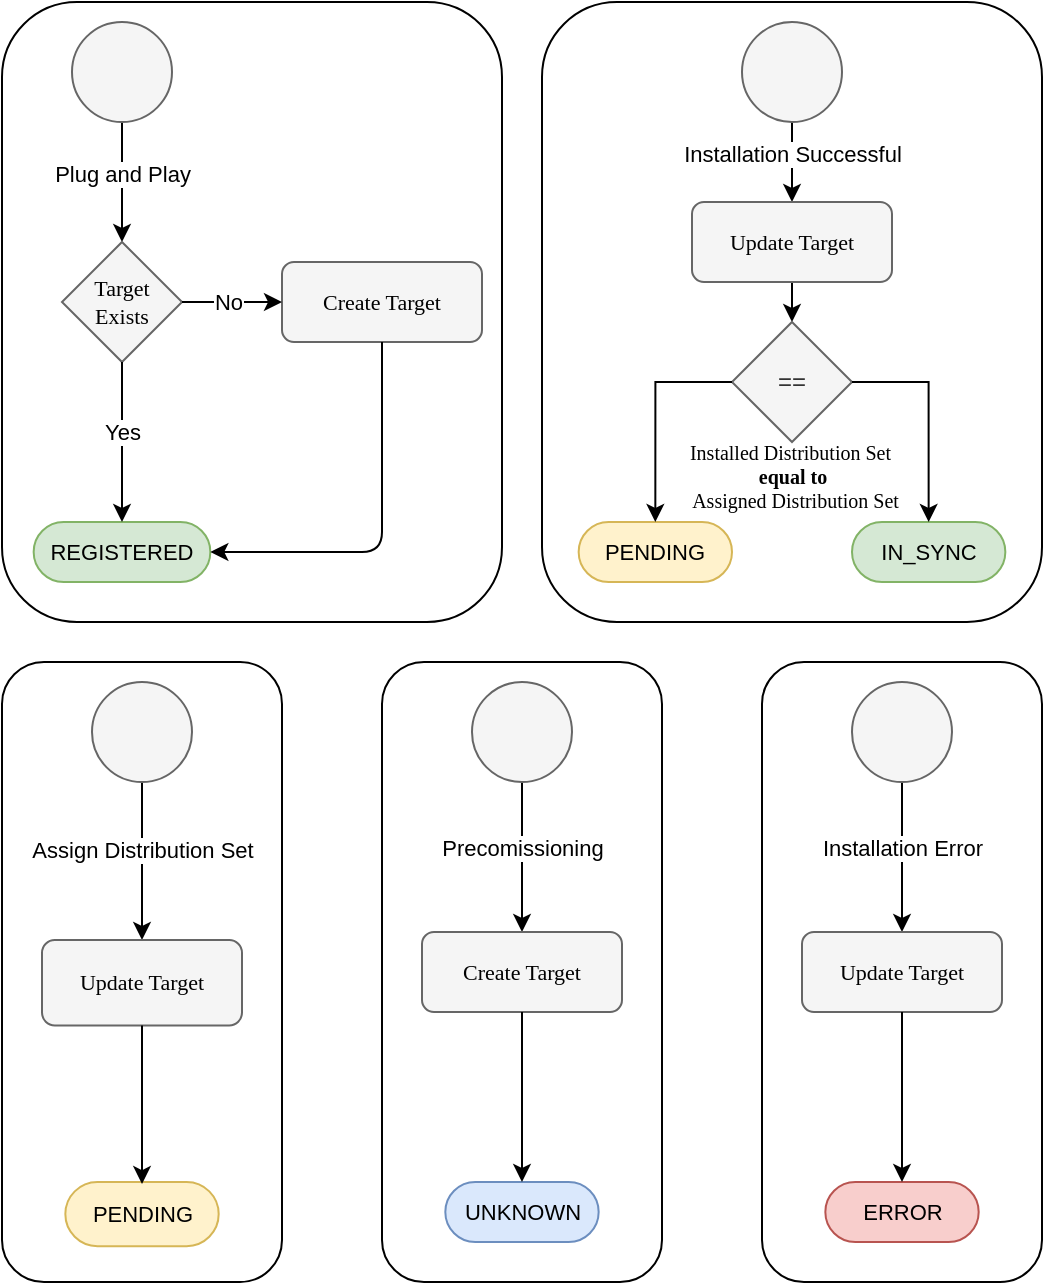 <mxfile version="28.2.5">
  <diagram name="Page-1" id="zlJZGHEHZJ7WvIRo8TRg">
    <mxGraphModel dx="1722" dy="1060" grid="1" gridSize="10" guides="1" tooltips="1" connect="1" arrows="1" fold="1" page="1" pageScale="1" pageWidth="827" pageHeight="1169" math="0" shadow="0">
      <root>
        <mxCell id="0" />
        <mxCell id="1" parent="0" />
        <mxCell id="6n5c7gBIqpkrS82uDkZF-33" value="" style="rounded=1;whiteSpace=wrap;html=1;" vertex="1" parent="1">
          <mxGeometry x="60" y="80" width="250" height="310" as="geometry" />
        </mxCell>
        <mxCell id="6n5c7gBIqpkrS82uDkZF-5" style="edgeStyle=orthogonalEdgeStyle;rounded=0;orthogonalLoop=1;jettySize=auto;html=1;exitX=0.5;exitY=1;exitDx=0;exitDy=0;entryX=0.5;entryY=0;entryDx=0;entryDy=0;" edge="1" parent="1" source="6n5c7gBIqpkrS82uDkZF-1" target="6n5c7gBIqpkrS82uDkZF-3">
          <mxGeometry relative="1" as="geometry" />
        </mxCell>
        <mxCell id="6n5c7gBIqpkrS82uDkZF-14" value="Plug and Play" style="edgeLabel;html=1;align=center;verticalAlign=middle;resizable=0;points=[];" vertex="1" connectable="0" parent="6n5c7gBIqpkrS82uDkZF-5">
          <mxGeometry x="-0.133" relative="1" as="geometry">
            <mxPoint as="offset" />
          </mxGeometry>
        </mxCell>
        <mxCell id="6n5c7gBIqpkrS82uDkZF-1" value="" style="ellipse;whiteSpace=wrap;html=1;aspect=fixed;fillColor=#f5f5f5;fontColor=#333333;strokeColor=#666666;" vertex="1" parent="1">
          <mxGeometry x="95" y="90" width="50" height="50" as="geometry" />
        </mxCell>
        <mxCell id="6n5c7gBIqpkrS82uDkZF-3" value="" style="rhombus;whiteSpace=wrap;html=1;fillColor=#f5f5f5;fontColor=#333333;strokeColor=#666666;" vertex="1" parent="1">
          <mxGeometry x="90" y="200" width="60" height="60" as="geometry" />
        </mxCell>
        <mxCell id="6n5c7gBIqpkrS82uDkZF-8" value="&lt;font style=&quot;font-size: 11px;&quot;&gt;REGISTERED&lt;/font&gt;" style="html=1;dashed=0;whiteSpace=wrap;shape=mxgraph.dfd.start;fillColor=#d5e8d4;strokeColor=#82b366;" vertex="1" parent="1">
          <mxGeometry x="75.83" y="340" width="88.34" height="30" as="geometry" />
        </mxCell>
        <mxCell id="6n5c7gBIqpkrS82uDkZF-9" value="" style="rounded=1;whiteSpace=wrap;html=1;fillColor=#f5f5f5;fontColor=#333333;strokeColor=#666666;" vertex="1" parent="1">
          <mxGeometry x="200" y="210" width="100" height="40" as="geometry" />
        </mxCell>
        <mxCell id="6n5c7gBIqpkrS82uDkZF-10" value="Create Target" style="text;html=1;align=center;verticalAlign=middle;whiteSpace=wrap;rounded=0;horizontal=1;fontFamily=Times New Roman;fontSize=11;" vertex="1" parent="1">
          <mxGeometry x="215" y="215" width="70" height="30" as="geometry" />
        </mxCell>
        <mxCell id="6n5c7gBIqpkrS82uDkZF-11" value="Target Exists" style="text;html=1;align=center;verticalAlign=middle;whiteSpace=wrap;rounded=0;horizontal=1;fontFamily=Times New Roman;fontSize=11;" vertex="1" parent="1">
          <mxGeometry x="95" y="215" width="50" height="30" as="geometry" />
        </mxCell>
        <mxCell id="6n5c7gBIqpkrS82uDkZF-12" style="edgeStyle=orthogonalEdgeStyle;rounded=0;orthogonalLoop=1;jettySize=auto;html=1;exitX=1;exitY=0.5;exitDx=0;exitDy=0;" edge="1" parent="1" source="6n5c7gBIqpkrS82uDkZF-3">
          <mxGeometry relative="1" as="geometry">
            <mxPoint x="200" y="230" as="targetPoint" />
          </mxGeometry>
        </mxCell>
        <mxCell id="6n5c7gBIqpkrS82uDkZF-13" value="No" style="edgeLabel;html=1;align=center;verticalAlign=middle;resizable=0;points=[];" vertex="1" connectable="0" parent="6n5c7gBIqpkrS82uDkZF-12">
          <mxGeometry x="-0.082" relative="1" as="geometry">
            <mxPoint as="offset" />
          </mxGeometry>
        </mxCell>
        <mxCell id="6n5c7gBIqpkrS82uDkZF-15" style="edgeStyle=orthogonalEdgeStyle;rounded=0;orthogonalLoop=1;jettySize=auto;html=1;exitX=0.5;exitY=1;exitDx=0;exitDy=0;entryX=0.5;entryY=0.5;entryDx=0;entryDy=-15;entryPerimeter=0;" edge="1" parent="1" source="6n5c7gBIqpkrS82uDkZF-3" target="6n5c7gBIqpkrS82uDkZF-8">
          <mxGeometry relative="1" as="geometry">
            <mxPoint x="120" y="310" as="targetPoint" />
          </mxGeometry>
        </mxCell>
        <mxCell id="6n5c7gBIqpkrS82uDkZF-16" value="Yes" style="edgeLabel;html=1;align=center;verticalAlign=middle;resizable=0;points=[];" vertex="1" connectable="0" parent="6n5c7gBIqpkrS82uDkZF-15">
          <mxGeometry x="-0.133" relative="1" as="geometry">
            <mxPoint as="offset" />
          </mxGeometry>
        </mxCell>
        <mxCell id="6n5c7gBIqpkrS82uDkZF-17" style="edgeStyle=orthogonalEdgeStyle;rounded=1;orthogonalLoop=1;jettySize=auto;html=1;exitX=0.5;exitY=1;exitDx=0;exitDy=0;entryX=1;entryY=0.5;entryDx=0;entryDy=0;entryPerimeter=0;flowAnimation=0;shadow=0;jumpStyle=none;curved=0;" edge="1" parent="1" source="6n5c7gBIqpkrS82uDkZF-9" target="6n5c7gBIqpkrS82uDkZF-8">
          <mxGeometry relative="1" as="geometry">
            <Array as="points">
              <mxPoint x="250" y="355" />
            </Array>
          </mxGeometry>
        </mxCell>
        <mxCell id="6n5c7gBIqpkrS82uDkZF-75" value="" style="group" vertex="1" connectable="0" parent="1">
          <mxGeometry x="440" y="410" width="140" height="310" as="geometry" />
        </mxCell>
        <mxCell id="6n5c7gBIqpkrS82uDkZF-67" value="" style="rounded=1;whiteSpace=wrap;html=1;" vertex="1" parent="6n5c7gBIqpkrS82uDkZF-75">
          <mxGeometry width="140" height="310" as="geometry" />
        </mxCell>
        <mxCell id="6n5c7gBIqpkrS82uDkZF-68" style="edgeStyle=orthogonalEdgeStyle;rounded=0;orthogonalLoop=1;jettySize=auto;html=1;exitX=0.5;exitY=1;exitDx=0;exitDy=0;entryX=0.5;entryY=0;entryDx=0;entryDy=0;" edge="1" parent="6n5c7gBIqpkrS82uDkZF-75" source="6n5c7gBIqpkrS82uDkZF-70" target="6n5c7gBIqpkrS82uDkZF-72">
          <mxGeometry relative="1" as="geometry">
            <mxPoint x="70.0" y="120" as="targetPoint" />
          </mxGeometry>
        </mxCell>
        <mxCell id="6n5c7gBIqpkrS82uDkZF-69" value="Installation Error" style="edgeLabel;html=1;align=center;verticalAlign=middle;resizable=0;points=[];" vertex="1" connectable="0" parent="6n5c7gBIqpkrS82uDkZF-68">
          <mxGeometry x="-0.133" relative="1" as="geometry">
            <mxPoint as="offset" />
          </mxGeometry>
        </mxCell>
        <mxCell id="6n5c7gBIqpkrS82uDkZF-70" value="" style="ellipse;whiteSpace=wrap;html=1;aspect=fixed;fillColor=#f5f5f5;fontColor=#333333;strokeColor=#666666;" vertex="1" parent="6n5c7gBIqpkrS82uDkZF-75">
          <mxGeometry x="45" y="10" width="50" height="50" as="geometry" />
        </mxCell>
        <mxCell id="6n5c7gBIqpkrS82uDkZF-71" value="&lt;font style=&quot;font-size: 11px;&quot;&gt;ERROR&lt;/font&gt;" style="html=1;dashed=0;whiteSpace=wrap;shape=mxgraph.dfd.start;fillColor=#f8cecc;strokeColor=#b85450;" vertex="1" parent="6n5c7gBIqpkrS82uDkZF-75">
          <mxGeometry x="31.67" y="260" width="76.67" height="30" as="geometry" />
        </mxCell>
        <mxCell id="6n5c7gBIqpkrS82uDkZF-72" value="" style="rounded=1;whiteSpace=wrap;html=1;fillColor=#f5f5f5;fontColor=#333333;strokeColor=#666666;" vertex="1" parent="6n5c7gBIqpkrS82uDkZF-75">
          <mxGeometry x="20" y="135" width="100" height="40" as="geometry" />
        </mxCell>
        <mxCell id="6n5c7gBIqpkrS82uDkZF-73" value="Update Target" style="text;html=1;align=center;verticalAlign=middle;whiteSpace=wrap;rounded=0;horizontal=1;fontFamily=Times New Roman;fontSize=11;" vertex="1" parent="6n5c7gBIqpkrS82uDkZF-75">
          <mxGeometry x="35" y="140" width="70" height="30" as="geometry" />
        </mxCell>
        <mxCell id="6n5c7gBIqpkrS82uDkZF-74" style="edgeStyle=orthogonalEdgeStyle;rounded=0;orthogonalLoop=1;jettySize=auto;html=1;exitX=0.5;exitY=1;exitDx=0;exitDy=0;entryX=0.5;entryY=0.5;entryDx=0;entryDy=-15;entryPerimeter=0;" edge="1" parent="6n5c7gBIqpkrS82uDkZF-75" source="6n5c7gBIqpkrS82uDkZF-72" target="6n5c7gBIqpkrS82uDkZF-71">
          <mxGeometry relative="1" as="geometry" />
        </mxCell>
        <mxCell id="6n5c7gBIqpkrS82uDkZF-76" value="" style="group" vertex="1" connectable="0" parent="1">
          <mxGeometry x="330" y="80" width="250" height="310" as="geometry" />
        </mxCell>
        <mxCell id="6n5c7gBIqpkrS82uDkZF-43" value="" style="rounded=1;whiteSpace=wrap;html=1;" vertex="1" parent="6n5c7gBIqpkrS82uDkZF-76">
          <mxGeometry width="250" height="310" as="geometry" />
        </mxCell>
        <mxCell id="6n5c7gBIqpkrS82uDkZF-59" style="edgeStyle=orthogonalEdgeStyle;rounded=0;orthogonalLoop=1;jettySize=auto;html=1;exitX=0.5;exitY=1;exitDx=0;exitDy=0;entryX=0.5;entryY=0;entryDx=0;entryDy=0;" edge="1" parent="6n5c7gBIqpkrS82uDkZF-76" source="6n5c7gBIqpkrS82uDkZF-46" target="6n5c7gBIqpkrS82uDkZF-49">
          <mxGeometry relative="1" as="geometry" />
        </mxCell>
        <mxCell id="6n5c7gBIqpkrS82uDkZF-60" value="Installation Successful" style="edgeLabel;html=1;align=center;verticalAlign=middle;resizable=0;points=[];" vertex="1" connectable="0" parent="6n5c7gBIqpkrS82uDkZF-59">
          <mxGeometry x="-0.292" y="-1" relative="1" as="geometry">
            <mxPoint x="1" y="2" as="offset" />
          </mxGeometry>
        </mxCell>
        <mxCell id="6n5c7gBIqpkrS82uDkZF-46" value="" style="ellipse;whiteSpace=wrap;html=1;aspect=fixed;fillColor=#f5f5f5;fontColor=#333333;strokeColor=#666666;" vertex="1" parent="6n5c7gBIqpkrS82uDkZF-76">
          <mxGeometry x="100" y="10" width="50" height="50" as="geometry" />
        </mxCell>
        <mxCell id="6n5c7gBIqpkrS82uDkZF-48" value="&lt;font style=&quot;font-size: 11px;&quot;&gt;PENDING&lt;/font&gt;" style="html=1;dashed=0;whiteSpace=wrap;shape=mxgraph.dfd.start;fillColor=#fff2cc;strokeColor=#d6b656;" vertex="1" parent="6n5c7gBIqpkrS82uDkZF-76">
          <mxGeometry x="18.33" y="260" width="76.67" height="30" as="geometry" />
        </mxCell>
        <mxCell id="6n5c7gBIqpkrS82uDkZF-63" style="edgeStyle=orthogonalEdgeStyle;rounded=0;orthogonalLoop=1;jettySize=auto;html=1;exitX=0.5;exitY=1;exitDx=0;exitDy=0;entryX=0.5;entryY=0;entryDx=0;entryDy=0;" edge="1" parent="6n5c7gBIqpkrS82uDkZF-76" source="6n5c7gBIqpkrS82uDkZF-49" target="6n5c7gBIqpkrS82uDkZF-57">
          <mxGeometry relative="1" as="geometry" />
        </mxCell>
        <mxCell id="6n5c7gBIqpkrS82uDkZF-49" value="" style="rounded=1;whiteSpace=wrap;html=1;fillColor=#f5f5f5;fontColor=#333333;strokeColor=#666666;" vertex="1" parent="6n5c7gBIqpkrS82uDkZF-76">
          <mxGeometry x="75" y="100" width="100" height="40" as="geometry" />
        </mxCell>
        <mxCell id="6n5c7gBIqpkrS82uDkZF-50" value="Update Target" style="text;html=1;align=center;verticalAlign=middle;whiteSpace=wrap;rounded=0;horizontal=1;fontFamily=Times New Roman;fontSize=11;" vertex="1" parent="6n5c7gBIqpkrS82uDkZF-76">
          <mxGeometry x="90" y="105" width="70" height="30" as="geometry" />
        </mxCell>
        <mxCell id="6n5c7gBIqpkrS82uDkZF-57" value="==" style="rhombus;whiteSpace=wrap;html=1;fillColor=#f5f5f5;fontColor=#333333;strokeColor=#666666;" vertex="1" parent="6n5c7gBIqpkrS82uDkZF-76">
          <mxGeometry x="95" y="160" width="60" height="60" as="geometry" />
        </mxCell>
        <mxCell id="6n5c7gBIqpkrS82uDkZF-58" value="Installed Distribution Set&amp;nbsp;&lt;div&gt;&lt;b&gt;equal to&lt;/b&gt;&lt;br&gt;&lt;div&gt;&amp;nbsp;Assigned Distribution Set&lt;/div&gt;&lt;/div&gt;" style="text;html=1;align=center;verticalAlign=middle;whiteSpace=wrap;rounded=0;horizontal=1;fontFamily=Times New Roman;fontSize=10;" vertex="1" parent="6n5c7gBIqpkrS82uDkZF-76">
          <mxGeometry x="63.75" y="222" width="122.5" height="30" as="geometry" />
        </mxCell>
        <mxCell id="6n5c7gBIqpkrS82uDkZF-64" style="edgeStyle=orthogonalEdgeStyle;rounded=0;orthogonalLoop=1;jettySize=auto;html=1;exitX=0;exitY=0.5;exitDx=0;exitDy=0;entryX=0.5;entryY=0.5;entryDx=0;entryDy=-15;entryPerimeter=0;" edge="1" parent="6n5c7gBIqpkrS82uDkZF-76" source="6n5c7gBIqpkrS82uDkZF-57" target="6n5c7gBIqpkrS82uDkZF-48">
          <mxGeometry relative="1" as="geometry" />
        </mxCell>
        <mxCell id="6n5c7gBIqpkrS82uDkZF-65" value="&lt;font style=&quot;font-size: 11px;&quot;&gt;IN_SYNC&lt;/font&gt;" style="html=1;dashed=0;whiteSpace=wrap;shape=mxgraph.dfd.start;fillColor=#d5e8d4;strokeColor=#82b366;" vertex="1" parent="6n5c7gBIqpkrS82uDkZF-76">
          <mxGeometry x="155" y="260" width="76.67" height="30" as="geometry" />
        </mxCell>
        <mxCell id="6n5c7gBIqpkrS82uDkZF-66" style="edgeStyle=orthogonalEdgeStyle;rounded=0;orthogonalLoop=1;jettySize=auto;html=1;exitX=1;exitY=0.5;exitDx=0;exitDy=0;entryX=0.5;entryY=0.5;entryDx=0;entryDy=-15.0;entryPerimeter=0;" edge="1" parent="6n5c7gBIqpkrS82uDkZF-76" source="6n5c7gBIqpkrS82uDkZF-57" target="6n5c7gBIqpkrS82uDkZF-65">
          <mxGeometry relative="1" as="geometry" />
        </mxCell>
        <mxCell id="6n5c7gBIqpkrS82uDkZF-77" value="" style="group" vertex="1" connectable="0" parent="1">
          <mxGeometry x="250" y="410" width="140" height="310" as="geometry" />
        </mxCell>
        <mxCell id="6n5c7gBIqpkrS82uDkZF-34" value="" style="rounded=1;whiteSpace=wrap;html=1;" vertex="1" parent="6n5c7gBIqpkrS82uDkZF-77">
          <mxGeometry width="140" height="310" as="geometry" />
        </mxCell>
        <mxCell id="6n5c7gBIqpkrS82uDkZF-18" style="edgeStyle=orthogonalEdgeStyle;rounded=0;orthogonalLoop=1;jettySize=auto;html=1;exitX=0.5;exitY=1;exitDx=0;exitDy=0;entryX=0.5;entryY=0;entryDx=0;entryDy=0;" edge="1" parent="6n5c7gBIqpkrS82uDkZF-77" source="6n5c7gBIqpkrS82uDkZF-20" target="6n5c7gBIqpkrS82uDkZF-23">
          <mxGeometry relative="1" as="geometry">
            <mxPoint x="70.0" y="120" as="targetPoint" />
          </mxGeometry>
        </mxCell>
        <mxCell id="6n5c7gBIqpkrS82uDkZF-19" value="Precomissioning" style="edgeLabel;html=1;align=center;verticalAlign=middle;resizable=0;points=[];" vertex="1" connectable="0" parent="6n5c7gBIqpkrS82uDkZF-18">
          <mxGeometry x="-0.133" relative="1" as="geometry">
            <mxPoint as="offset" />
          </mxGeometry>
        </mxCell>
        <mxCell id="6n5c7gBIqpkrS82uDkZF-20" value="" style="ellipse;whiteSpace=wrap;html=1;aspect=fixed;fillColor=#f5f5f5;fontColor=#333333;strokeColor=#666666;" vertex="1" parent="6n5c7gBIqpkrS82uDkZF-77">
          <mxGeometry x="45" y="10" width="50" height="50" as="geometry" />
        </mxCell>
        <mxCell id="6n5c7gBIqpkrS82uDkZF-22" value="&lt;font style=&quot;font-size: 11px;&quot;&gt;UNKNOWN&lt;/font&gt;" style="html=1;dashed=0;whiteSpace=wrap;shape=mxgraph.dfd.start;fillColor=#dae8fc;strokeColor=#6c8ebf;" vertex="1" parent="6n5c7gBIqpkrS82uDkZF-77">
          <mxGeometry x="31.66" y="260" width="76.67" height="30" as="geometry" />
        </mxCell>
        <mxCell id="6n5c7gBIqpkrS82uDkZF-23" value="" style="rounded=1;whiteSpace=wrap;html=1;fillColor=#f5f5f5;fontColor=#333333;strokeColor=#666666;" vertex="1" parent="6n5c7gBIqpkrS82uDkZF-77">
          <mxGeometry x="20" y="135" width="100" height="40" as="geometry" />
        </mxCell>
        <mxCell id="6n5c7gBIqpkrS82uDkZF-24" value="Create Target" style="text;html=1;align=center;verticalAlign=middle;whiteSpace=wrap;rounded=0;horizontal=1;fontFamily=Times New Roman;fontSize=11;" vertex="1" parent="6n5c7gBIqpkrS82uDkZF-77">
          <mxGeometry x="35" y="140" width="70" height="30" as="geometry" />
        </mxCell>
        <mxCell id="6n5c7gBIqpkrS82uDkZF-32" style="edgeStyle=orthogonalEdgeStyle;rounded=0;orthogonalLoop=1;jettySize=auto;html=1;exitX=0.5;exitY=1;exitDx=0;exitDy=0;entryX=0.5;entryY=0.5;entryDx=0;entryDy=-15;entryPerimeter=0;" edge="1" parent="6n5c7gBIqpkrS82uDkZF-77" source="6n5c7gBIqpkrS82uDkZF-23" target="6n5c7gBIqpkrS82uDkZF-22">
          <mxGeometry relative="1" as="geometry" />
        </mxCell>
        <mxCell id="6n5c7gBIqpkrS82uDkZF-78" value="" style="group" vertex="1" connectable="0" parent="1">
          <mxGeometry x="60" y="410" width="140" height="310" as="geometry" />
        </mxCell>
        <mxCell id="6n5c7gBIqpkrS82uDkZF-35" value="" style="rounded=1;whiteSpace=wrap;html=1;" vertex="1" parent="6n5c7gBIqpkrS82uDkZF-78">
          <mxGeometry width="140" height="310" as="geometry" />
        </mxCell>
        <mxCell id="6n5c7gBIqpkrS82uDkZF-36" style="edgeStyle=orthogonalEdgeStyle;rounded=0;orthogonalLoop=1;jettySize=auto;html=1;exitX=0.5;exitY=1;exitDx=0;exitDy=0;entryX=0.5;entryY=0;entryDx=0;entryDy=0;" edge="1" parent="6n5c7gBIqpkrS82uDkZF-78" source="6n5c7gBIqpkrS82uDkZF-38" target="6n5c7gBIqpkrS82uDkZF-40">
          <mxGeometry relative="1" as="geometry">
            <mxPoint x="70.0" y="128.276" as="targetPoint" />
          </mxGeometry>
        </mxCell>
        <mxCell id="6n5c7gBIqpkrS82uDkZF-37" value="Assign Distribution Set" style="edgeLabel;html=1;align=center;verticalAlign=middle;resizable=0;points=[];" vertex="1" connectable="0" parent="6n5c7gBIqpkrS82uDkZF-36">
          <mxGeometry x="-0.133" relative="1" as="geometry">
            <mxPoint as="offset" />
          </mxGeometry>
        </mxCell>
        <mxCell id="6n5c7gBIqpkrS82uDkZF-38" value="" style="ellipse;whiteSpace=wrap;html=1;aspect=fixed;fillColor=#f5f5f5;fontColor=#333333;strokeColor=#666666;" vertex="1" parent="6n5c7gBIqpkrS82uDkZF-78">
          <mxGeometry x="45" y="9.999" width="50" height="50" as="geometry" />
        </mxCell>
        <mxCell id="6n5c7gBIqpkrS82uDkZF-39" value="&lt;font style=&quot;font-size: 11px;&quot;&gt;PENDING&lt;/font&gt;" style="html=1;dashed=0;whiteSpace=wrap;shape=mxgraph.dfd.start;fillColor=#fff2cc;strokeColor=#d6b656;" vertex="1" parent="6n5c7gBIqpkrS82uDkZF-78">
          <mxGeometry x="31.67" y="260.002" width="76.67" height="32.069" as="geometry" />
        </mxCell>
        <mxCell id="6n5c7gBIqpkrS82uDkZF-40" value="" style="rounded=1;whiteSpace=wrap;html=1;fillColor=#f5f5f5;fontColor=#333333;strokeColor=#666666;" vertex="1" parent="6n5c7gBIqpkrS82uDkZF-78">
          <mxGeometry x="20" y="138.966" width="100" height="42.759" as="geometry" />
        </mxCell>
        <mxCell id="6n5c7gBIqpkrS82uDkZF-41" value="Update Target" style="text;html=1;align=center;verticalAlign=middle;whiteSpace=wrap;rounded=0;horizontal=1;fontFamily=Times New Roman;fontSize=11;" vertex="1" parent="6n5c7gBIqpkrS82uDkZF-78">
          <mxGeometry x="35" y="144.31" width="70" height="32.069" as="geometry" />
        </mxCell>
        <mxCell id="6n5c7gBIqpkrS82uDkZF-42" style="edgeStyle=orthogonalEdgeStyle;rounded=0;orthogonalLoop=1;jettySize=auto;html=1;exitX=0.5;exitY=1;exitDx=0;exitDy=0;entryX=0.5;entryY=0.5;entryDx=0;entryDy=-15;entryPerimeter=0;" edge="1" parent="6n5c7gBIqpkrS82uDkZF-78" source="6n5c7gBIqpkrS82uDkZF-40" target="6n5c7gBIqpkrS82uDkZF-39">
          <mxGeometry relative="1" as="geometry" />
        </mxCell>
      </root>
    </mxGraphModel>
  </diagram>
</mxfile>
